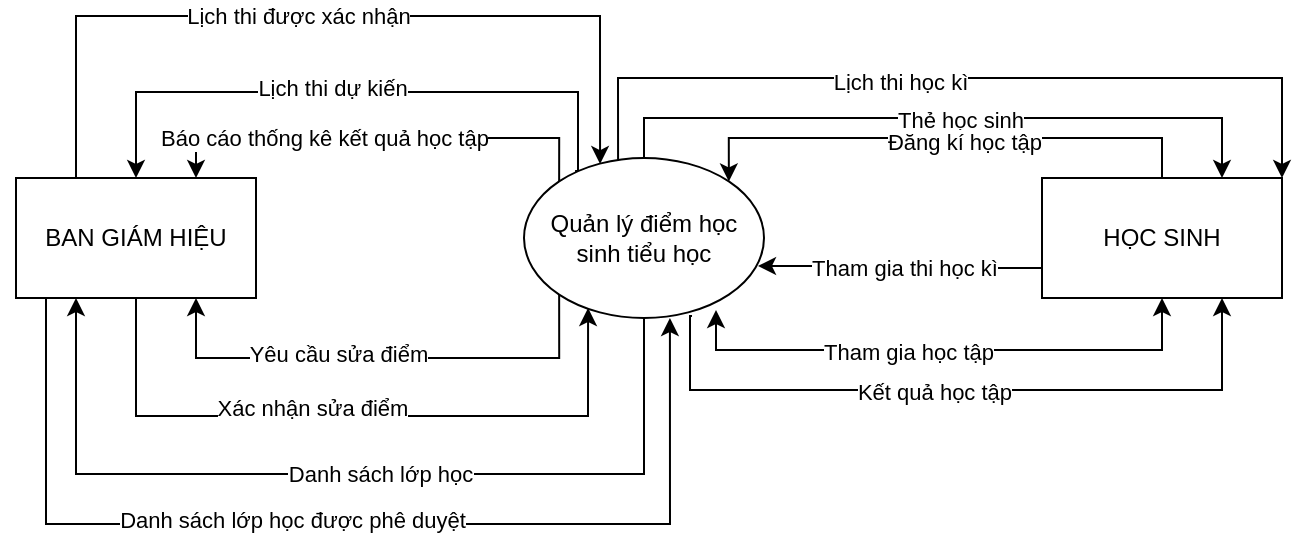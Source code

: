 <mxfile version="14.4.3" type="github">
  <diagram id="1vEWWUkTscpkUTFqP1_E" name="Page-1">
    <mxGraphModel dx="1369" dy="776" grid="0" gridSize="10" guides="1" tooltips="1" connect="1" arrows="1" fold="1" page="1" pageScale="1" pageWidth="850" pageHeight="1100" background="#ffffff" math="0" shadow="0">
      <root>
        <mxCell id="0" />
        <mxCell id="1" parent="0" />
        <mxCell id="jQeJXfxP2YYo6J_EapRw-13" style="edgeStyle=orthogonalEdgeStyle;rounded=0;orthogonalLoop=1;jettySize=auto;html=1;exitX=0.5;exitY=0;exitDx=0;exitDy=0;entryX=0.75;entryY=0;entryDx=0;entryDy=0;" parent="1" source="jQeJXfxP2YYo6J_EapRw-1" target="jQeJXfxP2YYo6J_EapRw-3" edge="1">
          <mxGeometry relative="1" as="geometry" />
        </mxCell>
        <mxCell id="jQeJXfxP2YYo6J_EapRw-32" value="Thẻ học sinh" style="edgeLabel;html=1;align=center;verticalAlign=middle;resizable=0;points=[];" parent="jQeJXfxP2YYo6J_EapRw-13" vertex="1" connectable="0">
          <mxGeometry x="0.05" y="-1" relative="1" as="geometry">
            <mxPoint as="offset" />
          </mxGeometry>
        </mxCell>
        <mxCell id="jQeJXfxP2YYo6J_EapRw-15" style="edgeStyle=orthogonalEdgeStyle;rounded=0;orthogonalLoop=1;jettySize=auto;html=1;entryX=1;entryY=0;entryDx=0;entryDy=0;exitX=0.392;exitY=0.025;exitDx=0;exitDy=0;exitPerimeter=0;" parent="1" source="jQeJXfxP2YYo6J_EapRw-1" target="jQeJXfxP2YYo6J_EapRw-3" edge="1">
          <mxGeometry relative="1" as="geometry">
            <Array as="points">
              <mxPoint x="411" y="273" />
              <mxPoint x="743" y="273" />
            </Array>
          </mxGeometry>
        </mxCell>
        <mxCell id="jQeJXfxP2YYo6J_EapRw-16" value="Lịch thi học kì" style="edgeLabel;html=1;align=center;verticalAlign=middle;resizable=0;points=[];" parent="jQeJXfxP2YYo6J_EapRw-15" vertex="1" connectable="0">
          <mxGeometry x="-0.137" y="-2" relative="1" as="geometry">
            <mxPoint as="offset" />
          </mxGeometry>
        </mxCell>
        <mxCell id="jQeJXfxP2YYo6J_EapRw-19" style="edgeStyle=orthogonalEdgeStyle;rounded=0;orthogonalLoop=1;jettySize=auto;html=1;exitX=0.7;exitY=0.988;exitDx=0;exitDy=0;entryX=0.75;entryY=1;entryDx=0;entryDy=0;exitPerimeter=0;" parent="1" source="jQeJXfxP2YYo6J_EapRw-1" target="jQeJXfxP2YYo6J_EapRw-3" edge="1">
          <mxGeometry relative="1" as="geometry">
            <Array as="points">
              <mxPoint x="447" y="392" />
              <mxPoint x="447" y="429" />
              <mxPoint x="713" y="429" />
            </Array>
          </mxGeometry>
        </mxCell>
        <mxCell id="jQeJXfxP2YYo6J_EapRw-20" value="Kết quả học tập" style="edgeLabel;html=1;align=center;verticalAlign=middle;resizable=0;points=[];" parent="jQeJXfxP2YYo6J_EapRw-19" vertex="1" connectable="0">
          <mxGeometry x="-0.089" y="-1" relative="1" as="geometry">
            <mxPoint as="offset" />
          </mxGeometry>
        </mxCell>
        <mxCell id="jQeJXfxP2YYo6J_EapRw-21" style="edgeStyle=orthogonalEdgeStyle;rounded=0;orthogonalLoop=1;jettySize=auto;html=1;exitX=0;exitY=0;exitDx=0;exitDy=0;entryX=0.75;entryY=0;entryDx=0;entryDy=0;labelPosition=center;verticalLabelPosition=middle;align=center;verticalAlign=middle;" parent="1" source="jQeJXfxP2YYo6J_EapRw-1" target="jQeJXfxP2YYo6J_EapRw-2" edge="1">
          <mxGeometry relative="1" as="geometry">
            <Array as="points">
              <mxPoint x="382" y="303" />
              <mxPoint x="200" y="303" />
            </Array>
          </mxGeometry>
        </mxCell>
        <mxCell id="jQeJXfxP2YYo6J_EapRw-22" value="&lt;div align=&quot;right&quot;&gt;Báo cáo thống kê kết quả học tập&lt;br&gt;&lt;/div&gt;" style="edgeLabel;html=1;align=center;verticalAlign=middle;resizable=0;points=[];" parent="jQeJXfxP2YYo6J_EapRw-21" vertex="1" connectable="0">
          <mxGeometry x="0.248" relative="1" as="geometry">
            <mxPoint as="offset" />
          </mxGeometry>
        </mxCell>
        <mxCell id="jQeJXfxP2YYo6J_EapRw-23" style="edgeStyle=orthogonalEdgeStyle;rounded=0;orthogonalLoop=1;jettySize=auto;html=1;exitX=0;exitY=1;exitDx=0;exitDy=0;entryX=0.75;entryY=1;entryDx=0;entryDy=0;align=right;" parent="1" source="jQeJXfxP2YYo6J_EapRw-1" target="jQeJXfxP2YYo6J_EapRw-2" edge="1">
          <mxGeometry relative="1" as="geometry">
            <Array as="points">
              <mxPoint x="382" y="413" />
              <mxPoint x="200" y="413" />
            </Array>
          </mxGeometry>
        </mxCell>
        <mxCell id="jQeJXfxP2YYo6J_EapRw-24" value="Yêu cầu sửa điểm" style="edgeLabel;html=1;align=center;verticalAlign=middle;resizable=0;points=[];" parent="jQeJXfxP2YYo6J_EapRw-23" vertex="1" connectable="0">
          <mxGeometry x="0.17" y="-2" relative="1" as="geometry">
            <mxPoint as="offset" />
          </mxGeometry>
        </mxCell>
        <mxCell id="jQeJXfxP2YYo6J_EapRw-27" style="edgeStyle=orthogonalEdgeStyle;rounded=0;orthogonalLoop=1;jettySize=auto;html=1;exitX=0.5;exitY=1;exitDx=0;exitDy=0;entryX=0.25;entryY=1;entryDx=0;entryDy=0;align=right;" parent="1" source="jQeJXfxP2YYo6J_EapRw-1" target="jQeJXfxP2YYo6J_EapRw-2" edge="1">
          <mxGeometry relative="1" as="geometry">
            <Array as="points">
              <mxPoint x="424" y="471" />
              <mxPoint x="140" y="471" />
            </Array>
          </mxGeometry>
        </mxCell>
        <mxCell id="jQeJXfxP2YYo6J_EapRw-29" value="Danh sách lớp học" style="edgeLabel;html=1;align=center;verticalAlign=middle;resizable=0;points=[];" parent="jQeJXfxP2YYo6J_EapRw-27" vertex="1" connectable="0">
          <mxGeometry x="-0.067" relative="1" as="geometry">
            <mxPoint as="offset" />
          </mxGeometry>
        </mxCell>
        <mxCell id="jQeJXfxP2YYo6J_EapRw-33" style="edgeStyle=orthogonalEdgeStyle;rounded=0;orthogonalLoop=1;jettySize=auto;html=1;exitX=0.217;exitY=0.075;exitDx=0;exitDy=0;entryX=0.5;entryY=0;entryDx=0;entryDy=0;align=right;exitPerimeter=0;" parent="1" source="jQeJXfxP2YYo6J_EapRw-1" target="jQeJXfxP2YYo6J_EapRw-2" edge="1">
          <mxGeometry relative="1" as="geometry">
            <Array as="points">
              <mxPoint x="390" y="325" />
              <mxPoint x="391" y="325" />
              <mxPoint x="391" y="280" />
              <mxPoint x="170" y="280" />
            </Array>
          </mxGeometry>
        </mxCell>
        <mxCell id="jQeJXfxP2YYo6J_EapRw-34" value="Lịch thi dự kiến" style="edgeLabel;html=1;align=center;verticalAlign=middle;resizable=0;points=[];" parent="jQeJXfxP2YYo6J_EapRw-33" vertex="1" connectable="0">
          <mxGeometry x="0.111" y="-2" relative="1" as="geometry">
            <mxPoint as="offset" />
          </mxGeometry>
        </mxCell>
        <mxCell id="jQeJXfxP2YYo6J_EapRw-1" value="Quản lý điểm học sinh tiểu học" style="ellipse;whiteSpace=wrap;html=1;" parent="1" vertex="1">
          <mxGeometry x="364" y="313" width="120" height="80" as="geometry" />
        </mxCell>
        <mxCell id="jQeJXfxP2YYo6J_EapRw-9" style="edgeStyle=orthogonalEdgeStyle;orthogonalLoop=1;jettySize=auto;html=1;exitX=0.5;exitY=1;exitDx=0;exitDy=0;rounded=0;fontStyle=0;entryX=0.267;entryY=0.938;entryDx=0;entryDy=0;entryPerimeter=0;" parent="1" source="jQeJXfxP2YYo6J_EapRw-2" target="jQeJXfxP2YYo6J_EapRw-1" edge="1">
          <mxGeometry relative="1" as="geometry">
            <mxPoint x="396" y="408" as="targetPoint" />
            <Array as="points">
              <mxPoint x="170" y="442" />
              <mxPoint x="396" y="442" />
            </Array>
          </mxGeometry>
        </mxCell>
        <mxCell id="jQeJXfxP2YYo6J_EapRw-26" value="Xác nhận sửa điểm" style="edgeLabel;html=1;align=center;verticalAlign=middle;resizable=0;points=[];" parent="jQeJXfxP2YYo6J_EapRw-9" vertex="1" connectable="0">
          <mxGeometry x="-0.134" y="4" relative="1" as="geometry">
            <mxPoint as="offset" />
          </mxGeometry>
        </mxCell>
        <mxCell id="jQeJXfxP2YYo6J_EapRw-30" style="edgeStyle=orthogonalEdgeStyle;rounded=0;orthogonalLoop=1;jettySize=auto;html=1;exitX=0;exitY=1;exitDx=0;exitDy=0;entryX=0.608;entryY=1;entryDx=0;entryDy=0;entryPerimeter=0;align=right;" parent="1" source="jQeJXfxP2YYo6J_EapRw-2" target="jQeJXfxP2YYo6J_EapRw-1" edge="1">
          <mxGeometry relative="1" as="geometry">
            <Array as="points">
              <mxPoint x="125" y="383" />
              <mxPoint x="125" y="496" />
              <mxPoint x="437" y="496" />
            </Array>
          </mxGeometry>
        </mxCell>
        <mxCell id="jQeJXfxP2YYo6J_EapRw-31" value="Danh sách lớp học được phê duyệt" style="edgeLabel;html=1;align=center;verticalAlign=middle;resizable=0;points=[];" parent="jQeJXfxP2YYo6J_EapRw-30" vertex="1" connectable="0">
          <mxGeometry x="-0.075" y="2" relative="1" as="geometry">
            <mxPoint as="offset" />
          </mxGeometry>
        </mxCell>
        <mxCell id="jQeJXfxP2YYo6J_EapRw-35" style="edgeStyle=orthogonalEdgeStyle;rounded=0;orthogonalLoop=1;jettySize=auto;html=1;exitX=0.25;exitY=0;exitDx=0;exitDy=0;entryX=0.317;entryY=0.038;entryDx=0;entryDy=0;entryPerimeter=0;align=right;" parent="1" source="jQeJXfxP2YYo6J_EapRw-2" target="jQeJXfxP2YYo6J_EapRw-1" edge="1">
          <mxGeometry relative="1" as="geometry">
            <Array as="points">
              <mxPoint x="140" y="242" />
              <mxPoint x="402" y="242" />
            </Array>
          </mxGeometry>
        </mxCell>
        <mxCell id="jQeJXfxP2YYo6J_EapRw-36" value="Lịch thi được xác nhận" style="edgeLabel;html=1;align=center;verticalAlign=middle;resizable=0;points=[];" parent="jQeJXfxP2YYo6J_EapRw-35" vertex="1" connectable="0">
          <mxGeometry x="-0.079" relative="1" as="geometry">
            <mxPoint as="offset" />
          </mxGeometry>
        </mxCell>
        <mxCell id="jQeJXfxP2YYo6J_EapRw-2" value="BAN GIÁM HIỆU" style="rounded=0;whiteSpace=wrap;html=1;" parent="1" vertex="1">
          <mxGeometry x="110" y="323" width="120" height="60" as="geometry" />
        </mxCell>
        <mxCell id="jQeJXfxP2YYo6J_EapRw-11" style="edgeStyle=orthogonalEdgeStyle;rounded=0;orthogonalLoop=1;jettySize=auto;html=1;exitX=0.5;exitY=0;exitDx=0;exitDy=0;entryX=1;entryY=0;entryDx=0;entryDy=0;" parent="1" source="jQeJXfxP2YYo6J_EapRw-3" target="jQeJXfxP2YYo6J_EapRw-1" edge="1">
          <mxGeometry relative="1" as="geometry">
            <Array as="points">
              <mxPoint x="683" y="303" />
              <mxPoint x="466" y="303" />
            </Array>
          </mxGeometry>
        </mxCell>
        <mxCell id="jQeJXfxP2YYo6J_EapRw-12" value="Đăng kí học tập" style="edgeLabel;html=1;align=center;verticalAlign=middle;resizable=0;points=[];" parent="jQeJXfxP2YYo6J_EapRw-11" vertex="1" connectable="0">
          <mxGeometry x="-0.073" y="2" relative="1" as="geometry">
            <mxPoint as="offset" />
          </mxGeometry>
        </mxCell>
        <mxCell id="xYPPfnrnd1WW5xZQ7hfS-1" style="edgeStyle=orthogonalEdgeStyle;rounded=0;orthogonalLoop=1;jettySize=auto;html=1;exitX=0;exitY=0.75;exitDx=0;exitDy=0;entryX=0.975;entryY=0.675;entryDx=0;entryDy=0;entryPerimeter=0;" edge="1" parent="1" source="jQeJXfxP2YYo6J_EapRw-3" target="jQeJXfxP2YYo6J_EapRw-1">
          <mxGeometry relative="1" as="geometry" />
        </mxCell>
        <mxCell id="xYPPfnrnd1WW5xZQ7hfS-2" value="Tham gia thi học kì" style="edgeLabel;html=1;align=center;verticalAlign=middle;resizable=0;points=[];" vertex="1" connectable="0" parent="xYPPfnrnd1WW5xZQ7hfS-1">
          <mxGeometry x="0.259" y="2" relative="1" as="geometry">
            <mxPoint x="20" y="-1" as="offset" />
          </mxGeometry>
        </mxCell>
        <mxCell id="jQeJXfxP2YYo6J_EapRw-3" value="HỌC SINH" style="rounded=0;whiteSpace=wrap;html=1;" parent="1" vertex="1">
          <mxGeometry x="623" y="323" width="120" height="60" as="geometry" />
        </mxCell>
        <mxCell id="jQeJXfxP2YYo6J_EapRw-37" value="" style="endArrow=classic;startArrow=classic;html=1;align=right;exitX=0.8;exitY=0.95;exitDx=0;exitDy=0;exitPerimeter=0;entryX=0.5;entryY=1;entryDx=0;entryDy=0;edgeStyle=orthogonalEdgeStyle;rounded=0;" parent="1" source="jQeJXfxP2YYo6J_EapRw-1" target="jQeJXfxP2YYo6J_EapRw-3" edge="1">
          <mxGeometry width="50" height="50" relative="1" as="geometry">
            <mxPoint x="468" y="378" as="sourcePoint" />
            <mxPoint x="518" y="328" as="targetPoint" />
            <Array as="points">
              <mxPoint x="460" y="409" />
              <mxPoint x="683" y="409" />
            </Array>
          </mxGeometry>
        </mxCell>
        <mxCell id="jQeJXfxP2YYo6J_EapRw-38" value="Tham gia học tập" style="edgeLabel;html=1;align=center;verticalAlign=middle;resizable=0;points=[];" parent="jQeJXfxP2YYo6J_EapRw-37" vertex="1" connectable="0">
          <mxGeometry x="-0.138" y="-1" relative="1" as="geometry">
            <mxPoint as="offset" />
          </mxGeometry>
        </mxCell>
      </root>
    </mxGraphModel>
  </diagram>
</mxfile>
